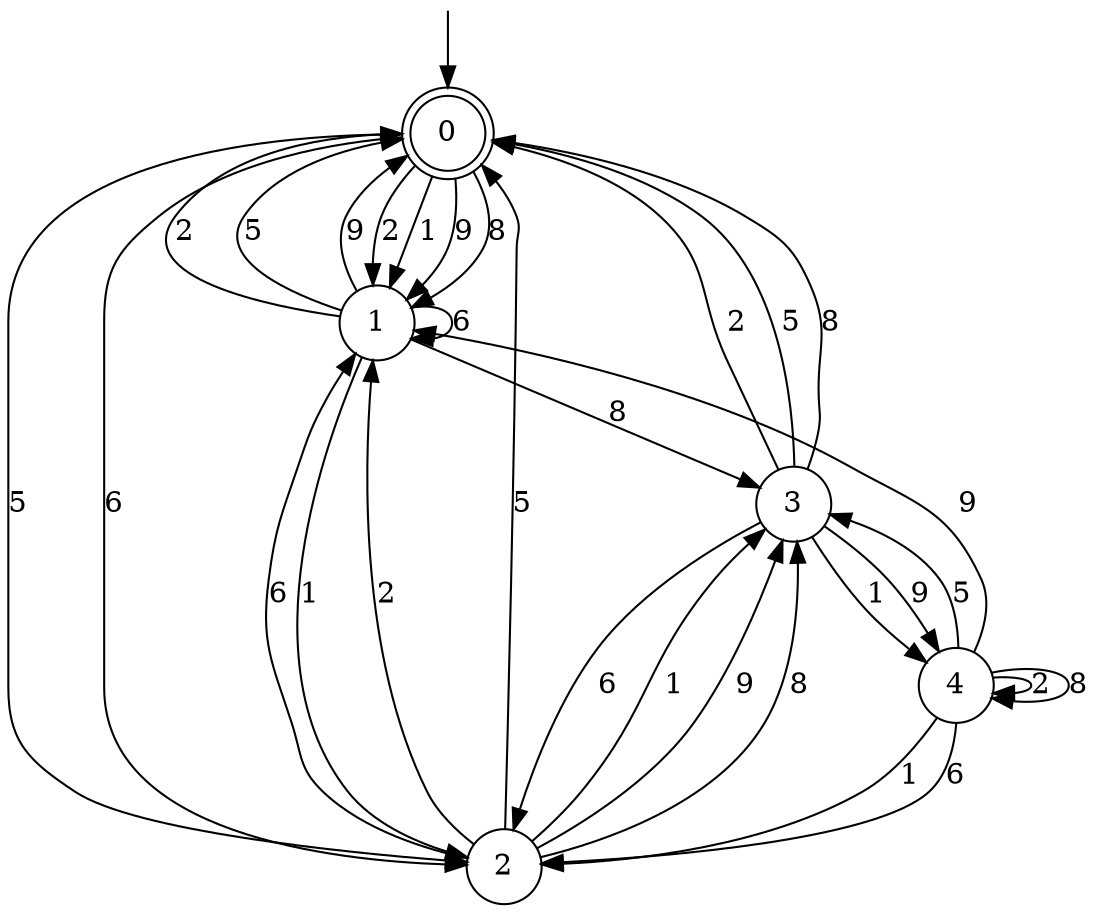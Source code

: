 digraph g {

	s0 [shape="doublecircle" label="0"];
	s1 [shape="circle" label="1"];
	s2 [shape="circle" label="2"];
	s3 [shape="circle" label="3"];
	s4 [shape="circle" label="4"];
	s0 -> s1 [label="2"];
	s0 -> s2 [label="5"];
	s0 -> s1 [label="1"];
	s0 -> s1 [label="9"];
	s0 -> s1 [label="8"];
	s0 -> s2 [label="6"];
	s1 -> s0 [label="2"];
	s1 -> s0 [label="5"];
	s1 -> s2 [label="1"];
	s1 -> s0 [label="9"];
	s1 -> s3 [label="8"];
	s1 -> s1 [label="6"];
	s2 -> s1 [label="2"];
	s2 -> s0 [label="5"];
	s2 -> s3 [label="1"];
	s2 -> s3 [label="9"];
	s2 -> s3 [label="8"];
	s2 -> s1 [label="6"];
	s3 -> s0 [label="2"];
	s3 -> s0 [label="5"];
	s3 -> s4 [label="1"];
	s3 -> s4 [label="9"];
	s3 -> s0 [label="8"];
	s3 -> s2 [label="6"];
	s4 -> s4 [label="2"];
	s4 -> s3 [label="5"];
	s4 -> s2 [label="1"];
	s4 -> s1 [label="9"];
	s4 -> s4 [label="8"];
	s4 -> s2 [label="6"];

__start0 [label="" shape="none" width="0" height="0"];
__start0 -> s0;

}
